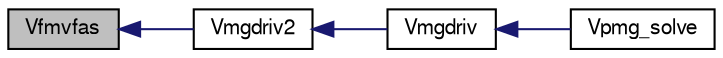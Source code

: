 digraph G
{
  edge [fontname="FreeSans",fontsize="10",labelfontname="FreeSans",labelfontsize="10"];
  node [fontname="FreeSans",fontsize="10",shape=record];
  rankdir=LR;
  Node1 [label="Vfmvfas",height=0.2,width=0.4,color="black", fillcolor="grey75", style="filled" fontcolor="black"];
  Node1 -> Node2 [dir=back,color="midnightblue",fontsize="10",style="solid",fontname="FreeSans"];
  Node2 [label="Vmgdriv2",height=0.2,width=0.4,color="black", fillcolor="white", style="filled",URL="$mgdrvd_8c.html#ad88069b85b98b96bcbfbf4bfab67c661",tooltip="Solves the pde using the multi-grid method."];
  Node2 -> Node3 [dir=back,color="midnightblue",fontsize="10",style="solid",fontname="FreeSans"];
  Node3 [label="Vmgdriv",height=0.2,width=0.4,color="black", fillcolor="white", style="filled",URL="$mgdrvd_8c.html#a67eecfd194462b66dbad001c2d04234d",tooltip="Multilevel solver driver."];
  Node3 -> Node4 [dir=back,color="midnightblue",fontsize="10",style="solid",fontname="FreeSans"];
  Node4 [label="Vpmg_solve",height=0.2,width=0.4,color="black", fillcolor="white", style="filled",URL="$group___vpmg.html#ga86a44c6ef4ada350900ef88e87428082",tooltip="Solve the PBE using PMG."];
}
